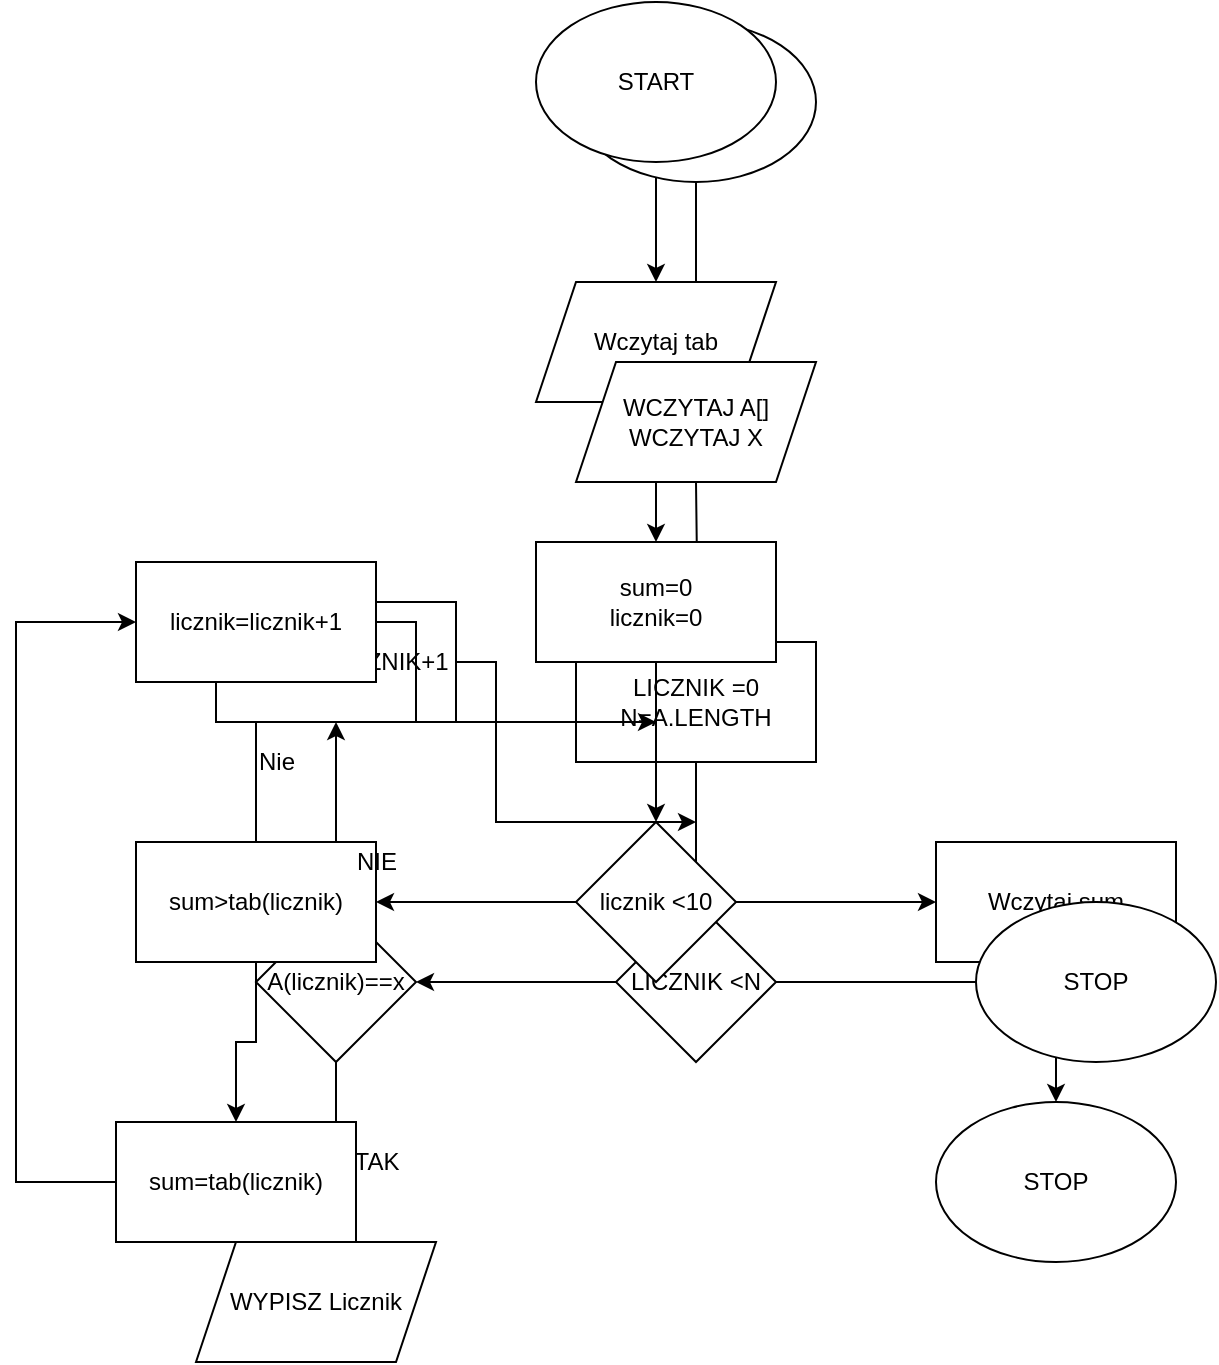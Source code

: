 <mxfile version="14.4.9" type="github">
  <diagram id="GtKhUJU1oRSWpwaCAIBX" name="Page-1">
    <mxGraphModel dx="1350" dy="804" grid="1" gridSize="10" guides="1" tooltips="1" connect="1" arrows="1" fold="1" page="1" pageScale="1" pageWidth="827" pageHeight="1169" math="0" shadow="0">
      <root>
        <mxCell id="0" />
        <mxCell id="1" parent="0" />
        <mxCell id="mcOTLdFohotyw62WkVW2-3" value="" style="edgeStyle=orthogonalEdgeStyle;rounded=0;orthogonalLoop=1;jettySize=auto;html=1;" edge="1" parent="1" source="mcOTLdFohotyw62WkVW2-1">
          <mxGeometry relative="1" as="geometry">
            <mxPoint x="390" y="220" as="targetPoint" />
          </mxGeometry>
        </mxCell>
        <mxCell id="ZIiLb9Jz9ij8WXuhe-g1-3" value="" style="edgeStyle=orthogonalEdgeStyle;rounded=0;orthogonalLoop=1;jettySize=auto;html=1;" edge="1" parent="1" source="ZIiLb9Jz9ij8WXuhe-g1-1" target="ZIiLb9Jz9ij8WXuhe-g1-2">
          <mxGeometry relative="1" as="geometry" />
        </mxCell>
        <mxCell id="mcOTLdFohotyw62WkVW2-1" value="START" style="ellipse;whiteSpace=wrap;html=1;" vertex="1" parent="1">
          <mxGeometry x="330" y="50" width="120" height="80" as="geometry" />
        </mxCell>
        <mxCell id="ZIiLb9Jz9ij8WXuhe-g1-1" value="START" style="ellipse;whiteSpace=wrap;html=1;" vertex="1" parent="1">
          <mxGeometry x="310" y="40" width="120" height="80" as="geometry" />
        </mxCell>
        <mxCell id="mcOTLdFohotyw62WkVW2-5" value="" style="edgeStyle=orthogonalEdgeStyle;rounded=0;orthogonalLoop=1;jettySize=auto;html=1;" edge="1" parent="1" target="mcOTLdFohotyw62WkVW2-4">
          <mxGeometry relative="1" as="geometry">
            <mxPoint x="390" y="280" as="sourcePoint" />
          </mxGeometry>
        </mxCell>
        <mxCell id="ZIiLb9Jz9ij8WXuhe-g1-5" value="" style="edgeStyle=orthogonalEdgeStyle;rounded=0;orthogonalLoop=1;jettySize=auto;html=1;" edge="1" parent="1" source="ZIiLb9Jz9ij8WXuhe-g1-2" target="ZIiLb9Jz9ij8WXuhe-g1-4">
          <mxGeometry relative="1" as="geometry" />
        </mxCell>
        <mxCell id="mcOTLdFohotyw62WkVW2-8" value="" style="edgeStyle=orthogonalEdgeStyle;rounded=0;orthogonalLoop=1;jettySize=auto;html=1;" edge="1" parent="1" source="mcOTLdFohotyw62WkVW2-4" target="mcOTLdFohotyw62WkVW2-7">
          <mxGeometry relative="1" as="geometry" />
        </mxCell>
        <mxCell id="ZIiLb9Jz9ij8WXuhe-g1-2" value="Wczytaj tab" style="shape=parallelogram;perimeter=parallelogramPerimeter;whiteSpace=wrap;html=1;fixedSize=1;" vertex="1" parent="1">
          <mxGeometry x="310" y="180" width="120" height="60" as="geometry" />
        </mxCell>
        <mxCell id="mcOTLdFohotyw62WkVW2-4" value="&lt;div&gt;LICZNIK =0&lt;/div&gt;&lt;div&gt;N=A.LENGTH&lt;br&gt;&lt;/div&gt;" style="whiteSpace=wrap;html=1;" vertex="1" parent="1">
          <mxGeometry x="330" y="360" width="120" height="60" as="geometry" />
        </mxCell>
        <mxCell id="ZIiLb9Jz9ij8WXuhe-g1-10" value="" style="edgeStyle=orthogonalEdgeStyle;rounded=0;orthogonalLoop=1;jettySize=auto;html=1;" edge="1" parent="1" source="ZIiLb9Jz9ij8WXuhe-g1-4" target="ZIiLb9Jz9ij8WXuhe-g1-6">
          <mxGeometry relative="1" as="geometry" />
        </mxCell>
        <mxCell id="mcOTLdFohotyw62WkVW2-6" value="&lt;div&gt;WCZYTAJ A[]&lt;/div&gt;&lt;div&gt;WCZYTAJ X&lt;br&gt;&lt;/div&gt;" style="shape=parallelogram;perimeter=parallelogramPerimeter;whiteSpace=wrap;html=1;fixedSize=1;" vertex="1" parent="1">
          <mxGeometry x="330" y="220" width="120" height="60" as="geometry" />
        </mxCell>
        <mxCell id="ZIiLb9Jz9ij8WXuhe-g1-4" value="&lt;div&gt;sum=0&lt;br&gt;&lt;/div&gt;&lt;div&gt;licznik=0&lt;/div&gt;" style="rounded=0;whiteSpace=wrap;html=1;" vertex="1" parent="1">
          <mxGeometry x="310" y="310" width="120" height="60" as="geometry" />
        </mxCell>
        <mxCell id="mcOTLdFohotyw62WkVW2-10" value="" style="edgeStyle=orthogonalEdgeStyle;rounded=0;orthogonalLoop=1;jettySize=auto;html=1;" edge="1" parent="1" source="mcOTLdFohotyw62WkVW2-7" target="mcOTLdFohotyw62WkVW2-9">
          <mxGeometry relative="1" as="geometry" />
        </mxCell>
        <mxCell id="ZIiLb9Jz9ij8WXuhe-g1-20" style="edgeStyle=orthogonalEdgeStyle;rounded=0;orthogonalLoop=1;jettySize=auto;html=1;entryX=0;entryY=0.5;entryDx=0;entryDy=0;" edge="1" parent="1" source="ZIiLb9Jz9ij8WXuhe-g1-6" target="ZIiLb9Jz9ij8WXuhe-g1-7">
          <mxGeometry relative="1" as="geometry">
            <mxPoint x="430" y="490" as="targetPoint" />
          </mxGeometry>
        </mxCell>
        <mxCell id="mcOTLdFohotyw62WkVW2-19" style="edgeStyle=orthogonalEdgeStyle;rounded=0;orthogonalLoop=1;jettySize=auto;html=1;" edge="1" parent="1" source="mcOTLdFohotyw62WkVW2-7">
          <mxGeometry relative="1" as="geometry">
            <mxPoint x="540" y="530" as="targetPoint" />
          </mxGeometry>
        </mxCell>
        <mxCell id="ZIiLb9Jz9ij8WXuhe-g1-23" value="" style="edgeStyle=orthogonalEdgeStyle;rounded=0;orthogonalLoop=1;jettySize=auto;html=1;" edge="1" parent="1" source="ZIiLb9Jz9ij8WXuhe-g1-6">
          <mxGeometry relative="1" as="geometry">
            <mxPoint x="230" y="490" as="targetPoint" />
          </mxGeometry>
        </mxCell>
        <mxCell id="mcOTLdFohotyw62WkVW2-7" value="LICZNIK &amp;lt;N" style="rhombus;whiteSpace=wrap;html=1;" vertex="1" parent="1">
          <mxGeometry x="350" y="490" width="80" height="80" as="geometry" />
        </mxCell>
        <mxCell id="ZIiLb9Jz9ij8WXuhe-g1-6" value="licznik &amp;lt;10" style="rhombus;whiteSpace=wrap;html=1;" vertex="1" parent="1">
          <mxGeometry x="330" y="450" width="80" height="80" as="geometry" />
        </mxCell>
        <mxCell id="mcOTLdFohotyw62WkVW2-12" value="" style="edgeStyle=orthogonalEdgeStyle;rounded=0;orthogonalLoop=1;jettySize=auto;html=1;entryX=0.5;entryY=0;entryDx=0;entryDy=0;" edge="1" parent="1" source="mcOTLdFohotyw62WkVW2-9" target="mcOTLdFohotyw62WkVW2-24">
          <mxGeometry relative="1" as="geometry">
            <mxPoint x="400" y="650" as="targetPoint" />
            <Array as="points" />
          </mxGeometry>
        </mxCell>
        <mxCell id="ZIiLb9Jz9ij8WXuhe-g1-22" value="" style="edgeStyle=orthogonalEdgeStyle;rounded=0;orthogonalLoop=1;jettySize=auto;html=1;" edge="1" parent="1" source="ZIiLb9Jz9ij8WXuhe-g1-7" target="ZIiLb9Jz9ij8WXuhe-g1-21">
          <mxGeometry relative="1" as="geometry" />
        </mxCell>
        <mxCell id="mcOTLdFohotyw62WkVW2-15" value="" style="edgeStyle=orthogonalEdgeStyle;rounded=0;orthogonalLoop=1;jettySize=auto;html=1;" edge="1" parent="1" source="mcOTLdFohotyw62WkVW2-9" target="mcOTLdFohotyw62WkVW2-14">
          <mxGeometry relative="1" as="geometry" />
        </mxCell>
        <mxCell id="ZIiLb9Jz9ij8WXuhe-g1-7" value="Wczytaj sum" style="rounded=0;whiteSpace=wrap;html=1;" vertex="1" parent="1">
          <mxGeometry x="510" y="460" width="120" height="60" as="geometry" />
        </mxCell>
        <mxCell id="mcOTLdFohotyw62WkVW2-9" value="A(licznik)==x" style="rhombus;whiteSpace=wrap;html=1;" vertex="1" parent="1">
          <mxGeometry x="170" y="490" width="80" height="80" as="geometry" />
        </mxCell>
        <mxCell id="ZIiLb9Jz9ij8WXuhe-g1-21" value="STOP" style="ellipse;whiteSpace=wrap;html=1;rounded=0;" vertex="1" parent="1">
          <mxGeometry x="510" y="590" width="120" height="80" as="geometry" />
        </mxCell>
        <mxCell id="mcOTLdFohotyw62WkVW2-13" value="TAK" style="text;html=1;align=center;verticalAlign=middle;resizable=0;points=[];autosize=1;" vertex="1" parent="1">
          <mxGeometry x="210" y="610" width="40" height="20" as="geometry" />
        </mxCell>
        <mxCell id="ZIiLb9Jz9ij8WXuhe-g1-30" value="" style="edgeStyle=orthogonalEdgeStyle;rounded=0;orthogonalLoop=1;jettySize=auto;html=1;" edge="1" parent="1" source="ZIiLb9Jz9ij8WXuhe-g1-28" target="ZIiLb9Jz9ij8WXuhe-g1-29">
          <mxGeometry relative="1" as="geometry" />
        </mxCell>
        <mxCell id="mcOTLdFohotyw62WkVW2-18" style="edgeStyle=orthogonalEdgeStyle;rounded=0;orthogonalLoop=1;jettySize=auto;html=1;exitX=1;exitY=0.5;exitDx=0;exitDy=0;" edge="1" parent="1" source="mcOTLdFohotyw62WkVW2-14">
          <mxGeometry relative="1" as="geometry">
            <mxPoint x="390" y="450" as="targetPoint" />
            <Array as="points">
              <mxPoint x="290" y="370" />
              <mxPoint x="290" y="450" />
              <mxPoint x="390" y="450" />
            </Array>
          </mxGeometry>
        </mxCell>
        <mxCell id="ZIiLb9Jz9ij8WXuhe-g1-33" value="" style="edgeStyle=orthogonalEdgeStyle;rounded=0;orthogonalLoop=1;jettySize=auto;html=1;" edge="1" parent="1" source="ZIiLb9Jz9ij8WXuhe-g1-28" target="ZIiLb9Jz9ij8WXuhe-g1-32">
          <mxGeometry relative="1" as="geometry" />
        </mxCell>
        <mxCell id="mcOTLdFohotyw62WkVW2-14" value="LICZNIK=LICZNIK+1" style="whiteSpace=wrap;html=1;" vertex="1" parent="1">
          <mxGeometry x="150" y="340" width="120" height="60" as="geometry" />
        </mxCell>
        <mxCell id="ZIiLb9Jz9ij8WXuhe-g1-28" value="sum&amp;gt;tab(licznik) " style="rounded=0;whiteSpace=wrap;html=1;" vertex="1" parent="1">
          <mxGeometry x="110" y="460" width="120" height="60" as="geometry" />
        </mxCell>
        <mxCell id="mcOTLdFohotyw62WkVW2-16" value="NIE" style="text;html=1;align=center;verticalAlign=middle;resizable=0;points=[];autosize=1;" vertex="1" parent="1">
          <mxGeometry x="210" y="460" width="40" height="20" as="geometry" />
        </mxCell>
        <mxCell id="ZIiLb9Jz9ij8WXuhe-g1-35" value="" style="edgeStyle=orthogonalEdgeStyle;rounded=0;orthogonalLoop=1;jettySize=auto;html=1;exitX=1;exitY=0.5;exitDx=0;exitDy=0;" edge="1" parent="1" source="ZIiLb9Jz9ij8WXuhe-g1-29">
          <mxGeometry relative="1" as="geometry">
            <mxPoint x="370" y="400" as="targetPoint" />
            <Array as="points">
              <mxPoint x="250" y="350" />
              <mxPoint x="250" y="400" />
              <mxPoint x="370" y="400" />
            </Array>
          </mxGeometry>
        </mxCell>
        <mxCell id="mcOTLdFohotyw62WkVW2-22" value="" style="edgeStyle=orthogonalEdgeStyle;rounded=0;orthogonalLoop=1;jettySize=auto;html=1;" edge="1" parent="1" target="mcOTLdFohotyw62WkVW2-21">
          <mxGeometry relative="1" as="geometry">
            <mxPoint x="600" y="560" as="sourcePoint" />
          </mxGeometry>
        </mxCell>
        <mxCell id="ZIiLb9Jz9ij8WXuhe-g1-29" value="licznik=licznik+1" style="whiteSpace=wrap;html=1;rounded=0;" vertex="1" parent="1">
          <mxGeometry x="110" y="320" width="120" height="60" as="geometry" />
        </mxCell>
        <mxCell id="mcOTLdFohotyw62WkVW2-21" value="STOP" style="ellipse;whiteSpace=wrap;html=1;rounded=0;" vertex="1" parent="1">
          <mxGeometry x="530" y="490" width="120" height="80" as="geometry" />
        </mxCell>
        <mxCell id="ZIiLb9Jz9ij8WXuhe-g1-31" value="Nie" style="text;html=1;align=center;verticalAlign=middle;resizable=0;points=[];autosize=1;" vertex="1" parent="1">
          <mxGeometry x="165" y="410" width="30" height="20" as="geometry" />
        </mxCell>
        <mxCell id="mcOTLdFohotyw62WkVW2-24" value="WYPISZ Licznik" style="shape=parallelogram;perimeter=parallelogramPerimeter;whiteSpace=wrap;html=1;fixedSize=1;" vertex="1" parent="1">
          <mxGeometry x="140" y="660" width="120" height="60" as="geometry" />
        </mxCell>
        <mxCell id="ZIiLb9Jz9ij8WXuhe-g1-34" style="edgeStyle=orthogonalEdgeStyle;rounded=0;orthogonalLoop=1;jettySize=auto;html=1;entryX=0;entryY=0.5;entryDx=0;entryDy=0;" edge="1" parent="1" source="ZIiLb9Jz9ij8WXuhe-g1-32" target="ZIiLb9Jz9ij8WXuhe-g1-29">
          <mxGeometry relative="1" as="geometry">
            <Array as="points">
              <mxPoint x="50" y="630" />
              <mxPoint x="50" y="350" />
            </Array>
          </mxGeometry>
        </mxCell>
        <mxCell id="ZIiLb9Jz9ij8WXuhe-g1-32" value="sum=tab(licznik) " style="rounded=0;whiteSpace=wrap;html=1;" vertex="1" parent="1">
          <mxGeometry x="100" y="600" width="120" height="60" as="geometry" />
        </mxCell>
      </root>
    </mxGraphModel>
  </diagram>
</mxfile>

